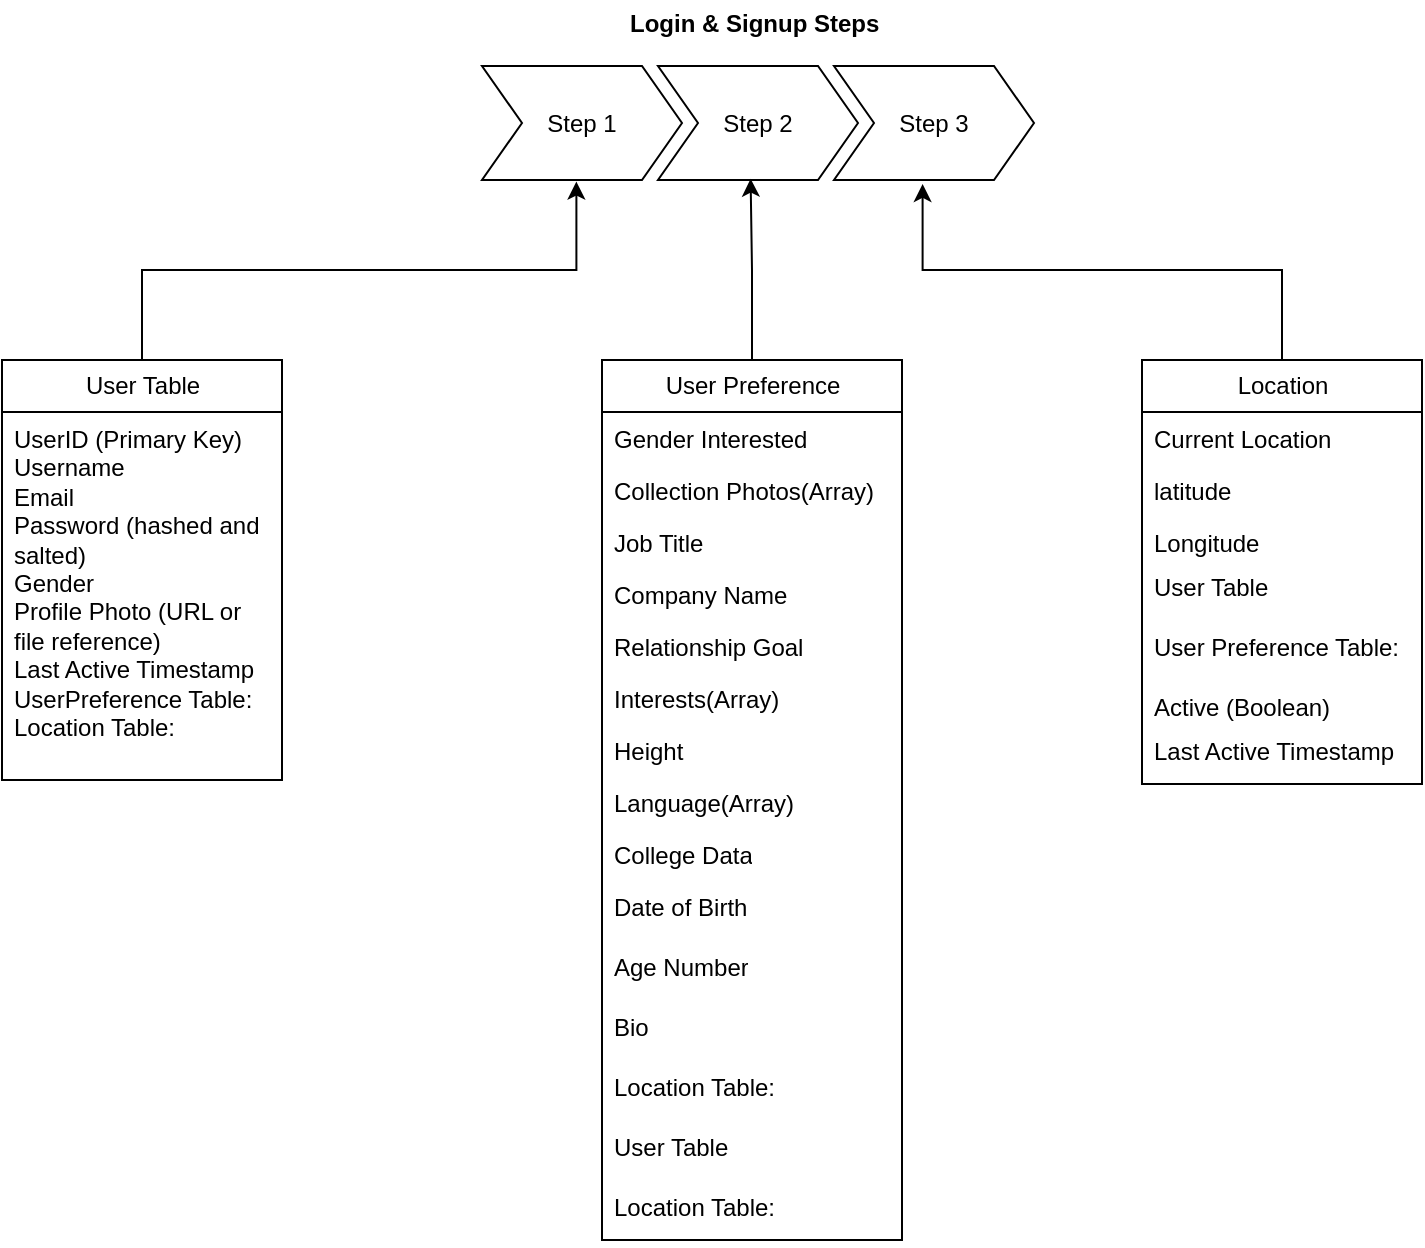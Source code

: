 <mxfile version="21.7.4" type="github">
  <diagram name="Page-1" id="BUWB1Y7fvvY1XNkyr_PL">
    <mxGraphModel dx="1400" dy="755" grid="1" gridSize="10" guides="1" tooltips="1" connect="1" arrows="1" fold="1" page="1" pageScale="1" pageWidth="850" pageHeight="1100" math="0" shadow="0">
      <root>
        <mxCell id="0" />
        <mxCell id="1" parent="0" />
        <mxCell id="acGG1Y9diFdfy8hadpNr-12" style="edgeStyle=orthogonalEdgeStyle;rounded=0;orthogonalLoop=1;jettySize=auto;html=1;exitX=0.5;exitY=0;exitDx=0;exitDy=0;entryX=0.472;entryY=1.014;entryDx=0;entryDy=0;entryPerimeter=0;" edge="1" parent="1" source="acGG1Y9diFdfy8hadpNr-3" target="acGG1Y9diFdfy8hadpNr-9">
          <mxGeometry relative="1" as="geometry" />
        </mxCell>
        <mxCell id="acGG1Y9diFdfy8hadpNr-3" value="User Table" style="swimlane;fontStyle=0;childLayout=stackLayout;horizontal=1;startSize=26;fillColor=none;horizontalStack=0;resizeParent=1;resizeParentMax=0;resizeLast=0;collapsible=1;marginBottom=0;html=1;" vertex="1" parent="1">
          <mxGeometry x="70" y="200" width="140" height="210" as="geometry" />
        </mxCell>
        <mxCell id="acGG1Y9diFdfy8hadpNr-4" value="&lt;div&gt;UserID (Primary Key)&lt;/div&gt;&lt;div&gt;Username&lt;/div&gt;&lt;div&gt;Email&lt;/div&gt;&lt;div&gt;Password (hashed and salted)&lt;/div&gt;&lt;div&gt;Gender&lt;/div&gt;&lt;div&gt;&lt;span style=&quot;background-color: initial;&quot;&gt;Profile Photo (URL or file reference)&lt;/span&gt;&lt;br&gt;&lt;/div&gt;&lt;div&gt;Last Active Timestamp&lt;/div&gt;&lt;div&gt;UserPreference Table:&lt;/div&gt;&lt;div&gt;Location Table:&lt;/div&gt;" style="text;strokeColor=none;fillColor=none;align=left;verticalAlign=top;spacingLeft=4;spacingRight=4;overflow=hidden;rotatable=0;points=[[0,0.5],[1,0.5]];portConstraint=eastwest;whiteSpace=wrap;html=1;" vertex="1" parent="acGG1Y9diFdfy8hadpNr-3">
          <mxGeometry y="26" width="140" height="184" as="geometry" />
        </mxCell>
        <mxCell id="acGG1Y9diFdfy8hadpNr-8" value="Login &amp;amp; Signup Steps&amp;nbsp;" style="swimlane;childLayout=stackLayout;horizontal=1;fillColor=none;horizontalStack=1;resizeParent=1;resizeParentMax=0;resizeLast=0;collapsible=0;strokeColor=none;stackBorder=10;stackSpacing=-12;resizable=1;align=center;points=[];whiteSpace=wrap;html=1;" vertex="1" parent="1">
          <mxGeometry x="300" y="20" width="296" height="100" as="geometry" />
        </mxCell>
        <mxCell id="acGG1Y9diFdfy8hadpNr-9" value="Step 1" style="shape=step;perimeter=stepPerimeter;fixedSize=1;points=[];whiteSpace=wrap;html=1;" vertex="1" parent="acGG1Y9diFdfy8hadpNr-8">
          <mxGeometry x="10" y="33" width="100" height="57" as="geometry" />
        </mxCell>
        <mxCell id="acGG1Y9diFdfy8hadpNr-10" value="Step 2" style="shape=step;perimeter=stepPerimeter;fixedSize=1;points=[];whiteSpace=wrap;html=1;" vertex="1" parent="acGG1Y9diFdfy8hadpNr-8">
          <mxGeometry x="98" y="33" width="100" height="57" as="geometry" />
        </mxCell>
        <mxCell id="acGG1Y9diFdfy8hadpNr-11" value="Step 3" style="shape=step;perimeter=stepPerimeter;fixedSize=1;points=[];whiteSpace=wrap;html=1;" vertex="1" parent="acGG1Y9diFdfy8hadpNr-8">
          <mxGeometry x="186" y="33" width="100" height="57" as="geometry" />
        </mxCell>
        <mxCell id="acGG1Y9diFdfy8hadpNr-28" style="edgeStyle=orthogonalEdgeStyle;rounded=0;orthogonalLoop=1;jettySize=auto;html=1;exitX=0.5;exitY=0;exitDx=0;exitDy=0;entryX=0.463;entryY=0.988;entryDx=0;entryDy=0;entryPerimeter=0;" edge="1" parent="1" source="acGG1Y9diFdfy8hadpNr-13" target="acGG1Y9diFdfy8hadpNr-10">
          <mxGeometry relative="1" as="geometry" />
        </mxCell>
        <mxCell id="acGG1Y9diFdfy8hadpNr-13" value="User Preference" style="swimlane;fontStyle=0;childLayout=stackLayout;horizontal=1;startSize=26;fillColor=none;horizontalStack=0;resizeParent=1;resizeParentMax=0;resizeLast=0;collapsible=1;marginBottom=0;html=1;" vertex="1" parent="1">
          <mxGeometry x="370" y="200" width="150" height="440" as="geometry" />
        </mxCell>
        <mxCell id="acGG1Y9diFdfy8hadpNr-14" value="Gender Interested" style="text;strokeColor=none;fillColor=none;align=left;verticalAlign=top;spacingLeft=4;spacingRight=4;overflow=hidden;rotatable=0;points=[[0,0.5],[1,0.5]];portConstraint=eastwest;whiteSpace=wrap;html=1;" vertex="1" parent="acGG1Y9diFdfy8hadpNr-13">
          <mxGeometry y="26" width="150" height="26" as="geometry" />
        </mxCell>
        <mxCell id="acGG1Y9diFdfy8hadpNr-15" value="Collection Photos(Array)" style="text;strokeColor=none;fillColor=none;align=left;verticalAlign=top;spacingLeft=4;spacingRight=4;overflow=hidden;rotatable=0;points=[[0,0.5],[1,0.5]];portConstraint=eastwest;whiteSpace=wrap;html=1;" vertex="1" parent="acGG1Y9diFdfy8hadpNr-13">
          <mxGeometry y="52" width="150" height="26" as="geometry" />
        </mxCell>
        <mxCell id="acGG1Y9diFdfy8hadpNr-17" value="Job Title" style="text;strokeColor=none;fillColor=none;align=left;verticalAlign=top;spacingLeft=4;spacingRight=4;overflow=hidden;rotatable=0;points=[[0,0.5],[1,0.5]];portConstraint=eastwest;whiteSpace=wrap;html=1;" vertex="1" parent="acGG1Y9diFdfy8hadpNr-13">
          <mxGeometry y="78" width="150" height="26" as="geometry" />
        </mxCell>
        <mxCell id="acGG1Y9diFdfy8hadpNr-18" value="Company Name" style="text;strokeColor=none;fillColor=none;align=left;verticalAlign=top;spacingLeft=4;spacingRight=4;overflow=hidden;rotatable=0;points=[[0,0.5],[1,0.5]];portConstraint=eastwest;whiteSpace=wrap;html=1;" vertex="1" parent="acGG1Y9diFdfy8hadpNr-13">
          <mxGeometry y="104" width="150" height="26" as="geometry" />
        </mxCell>
        <mxCell id="acGG1Y9diFdfy8hadpNr-19" value="Relationship Goal" style="text;strokeColor=none;fillColor=none;align=left;verticalAlign=top;spacingLeft=4;spacingRight=4;overflow=hidden;rotatable=0;points=[[0,0.5],[1,0.5]];portConstraint=eastwest;whiteSpace=wrap;html=1;" vertex="1" parent="acGG1Y9diFdfy8hadpNr-13">
          <mxGeometry y="130" width="150" height="26" as="geometry" />
        </mxCell>
        <mxCell id="acGG1Y9diFdfy8hadpNr-20" value="Interests(Array)" style="text;strokeColor=none;fillColor=none;align=left;verticalAlign=top;spacingLeft=4;spacingRight=4;overflow=hidden;rotatable=0;points=[[0,0.5],[1,0.5]];portConstraint=eastwest;whiteSpace=wrap;html=1;" vertex="1" parent="acGG1Y9diFdfy8hadpNr-13">
          <mxGeometry y="156" width="150" height="26" as="geometry" />
        </mxCell>
        <mxCell id="acGG1Y9diFdfy8hadpNr-21" value="Height" style="text;strokeColor=none;fillColor=none;align=left;verticalAlign=top;spacingLeft=4;spacingRight=4;overflow=hidden;rotatable=0;points=[[0,0.5],[1,0.5]];portConstraint=eastwest;whiteSpace=wrap;html=1;" vertex="1" parent="acGG1Y9diFdfy8hadpNr-13">
          <mxGeometry y="182" width="150" height="26" as="geometry" />
        </mxCell>
        <mxCell id="acGG1Y9diFdfy8hadpNr-22" value="Language(Array)" style="text;strokeColor=none;fillColor=none;align=left;verticalAlign=top;spacingLeft=4;spacingRight=4;overflow=hidden;rotatable=0;points=[[0,0.5],[1,0.5]];portConstraint=eastwest;whiteSpace=wrap;html=1;" vertex="1" parent="acGG1Y9diFdfy8hadpNr-13">
          <mxGeometry y="208" width="150" height="26" as="geometry" />
        </mxCell>
        <mxCell id="acGG1Y9diFdfy8hadpNr-16" value="College Data" style="text;strokeColor=none;fillColor=none;align=left;verticalAlign=top;spacingLeft=4;spacingRight=4;overflow=hidden;rotatable=0;points=[[0,0.5],[1,0.5]];portConstraint=eastwest;whiteSpace=wrap;html=1;" vertex="1" parent="acGG1Y9diFdfy8hadpNr-13">
          <mxGeometry y="234" width="150" height="26" as="geometry" />
        </mxCell>
        <mxCell id="acGG1Y9diFdfy8hadpNr-35" value="Date of Birth" style="text;strokeColor=none;fillColor=none;align=left;verticalAlign=top;spacingLeft=4;spacingRight=4;overflow=hidden;rotatable=0;points=[[0,0.5],[1,0.5]];portConstraint=eastwest;whiteSpace=wrap;html=1;" vertex="1" parent="acGG1Y9diFdfy8hadpNr-13">
          <mxGeometry y="260" width="150" height="30" as="geometry" />
        </mxCell>
        <mxCell id="acGG1Y9diFdfy8hadpNr-40" value="Age Number" style="text;strokeColor=none;fillColor=none;align=left;verticalAlign=top;spacingLeft=4;spacingRight=4;overflow=hidden;rotatable=0;points=[[0,0.5],[1,0.5]];portConstraint=eastwest;whiteSpace=wrap;html=1;" vertex="1" parent="acGG1Y9diFdfy8hadpNr-13">
          <mxGeometry y="290" width="150" height="30" as="geometry" />
        </mxCell>
        <mxCell id="acGG1Y9diFdfy8hadpNr-39" value="Bio" style="text;strokeColor=none;fillColor=none;align=left;verticalAlign=top;spacingLeft=4;spacingRight=4;overflow=hidden;rotatable=0;points=[[0,0.5],[1,0.5]];portConstraint=eastwest;whiteSpace=wrap;html=1;" vertex="1" parent="acGG1Y9diFdfy8hadpNr-13">
          <mxGeometry y="320" width="150" height="30" as="geometry" />
        </mxCell>
        <mxCell id="acGG1Y9diFdfy8hadpNr-41" value="Location Table:" style="text;strokeColor=none;fillColor=none;align=left;verticalAlign=top;spacingLeft=4;spacingRight=4;overflow=hidden;rotatable=0;points=[[0,0.5],[1,0.5]];portConstraint=eastwest;whiteSpace=wrap;html=1;" vertex="1" parent="acGG1Y9diFdfy8hadpNr-13">
          <mxGeometry y="350" width="150" height="30" as="geometry" />
        </mxCell>
        <mxCell id="acGG1Y9diFdfy8hadpNr-42" value="User Table" style="text;strokeColor=none;fillColor=none;align=left;verticalAlign=top;spacingLeft=4;spacingRight=4;overflow=hidden;rotatable=0;points=[[0,0.5],[1,0.5]];portConstraint=eastwest;whiteSpace=wrap;html=1;" vertex="1" parent="acGG1Y9diFdfy8hadpNr-13">
          <mxGeometry y="380" width="150" height="30" as="geometry" />
        </mxCell>
        <mxCell id="acGG1Y9diFdfy8hadpNr-43" value="Location Table:" style="text;strokeColor=none;fillColor=none;align=left;verticalAlign=top;spacingLeft=4;spacingRight=4;overflow=hidden;rotatable=0;points=[[0,0.5],[1,0.5]];portConstraint=eastwest;whiteSpace=wrap;html=1;" vertex="1" parent="acGG1Y9diFdfy8hadpNr-13">
          <mxGeometry y="410" width="150" height="30" as="geometry" />
        </mxCell>
        <mxCell id="acGG1Y9diFdfy8hadpNr-33" style="edgeStyle=orthogonalEdgeStyle;rounded=0;orthogonalLoop=1;jettySize=auto;html=1;exitX=0.5;exitY=0;exitDx=0;exitDy=0;entryX=0.443;entryY=1.035;entryDx=0;entryDy=0;entryPerimeter=0;" edge="1" parent="1" source="acGG1Y9diFdfy8hadpNr-29" target="acGG1Y9diFdfy8hadpNr-11">
          <mxGeometry relative="1" as="geometry" />
        </mxCell>
        <mxCell id="acGG1Y9diFdfy8hadpNr-29" value="Location" style="swimlane;fontStyle=0;childLayout=stackLayout;horizontal=1;startSize=26;fillColor=none;horizontalStack=0;resizeParent=1;resizeParentMax=0;resizeLast=0;collapsible=1;marginBottom=0;html=1;" vertex="1" parent="1">
          <mxGeometry x="640" y="200" width="140" height="212" as="geometry" />
        </mxCell>
        <mxCell id="acGG1Y9diFdfy8hadpNr-30" value="Current Location" style="text;strokeColor=none;fillColor=none;align=left;verticalAlign=top;spacingLeft=4;spacingRight=4;overflow=hidden;rotatable=0;points=[[0,0.5],[1,0.5]];portConstraint=eastwest;whiteSpace=wrap;html=1;" vertex="1" parent="acGG1Y9diFdfy8hadpNr-29">
          <mxGeometry y="26" width="140" height="26" as="geometry" />
        </mxCell>
        <mxCell id="acGG1Y9diFdfy8hadpNr-31" value="latitude&amp;nbsp;" style="text;strokeColor=none;fillColor=none;align=left;verticalAlign=top;spacingLeft=4;spacingRight=4;overflow=hidden;rotatable=0;points=[[0,0.5],[1,0.5]];portConstraint=eastwest;whiteSpace=wrap;html=1;" vertex="1" parent="acGG1Y9diFdfy8hadpNr-29">
          <mxGeometry y="52" width="140" height="26" as="geometry" />
        </mxCell>
        <mxCell id="acGG1Y9diFdfy8hadpNr-32" value="Longitude" style="text;strokeColor=none;fillColor=none;align=left;verticalAlign=top;spacingLeft=4;spacingRight=4;overflow=hidden;rotatable=0;points=[[0,0.5],[1,0.5]];portConstraint=eastwest;whiteSpace=wrap;html=1;" vertex="1" parent="acGG1Y9diFdfy8hadpNr-29">
          <mxGeometry y="78" width="140" height="22" as="geometry" />
        </mxCell>
        <mxCell id="acGG1Y9diFdfy8hadpNr-34" value="User Table" style="text;strokeColor=none;fillColor=none;align=left;verticalAlign=top;spacingLeft=4;spacingRight=4;overflow=hidden;rotatable=0;points=[[0,0.5],[1,0.5]];portConstraint=eastwest;whiteSpace=wrap;html=1;" vertex="1" parent="acGG1Y9diFdfy8hadpNr-29">
          <mxGeometry y="100" width="140" height="30" as="geometry" />
        </mxCell>
        <mxCell id="acGG1Y9diFdfy8hadpNr-44" value="User Preference Table:" style="text;strokeColor=none;fillColor=none;align=left;verticalAlign=top;spacingLeft=4;spacingRight=4;overflow=hidden;rotatable=0;points=[[0,0.5],[1,0.5]];portConstraint=eastwest;whiteSpace=wrap;html=1;" vertex="1" parent="acGG1Y9diFdfy8hadpNr-29">
          <mxGeometry y="130" width="140" height="30" as="geometry" />
        </mxCell>
        <mxCell id="acGG1Y9diFdfy8hadpNr-36" value="Active (Boolean)" style="text;strokeColor=none;fillColor=none;align=left;verticalAlign=top;spacingLeft=4;spacingRight=4;overflow=hidden;rotatable=0;points=[[0,0.5],[1,0.5]];portConstraint=eastwest;whiteSpace=wrap;html=1;" vertex="1" parent="acGG1Y9diFdfy8hadpNr-29">
          <mxGeometry y="160" width="140" height="22" as="geometry" />
        </mxCell>
        <mxCell id="acGG1Y9diFdfy8hadpNr-45" value="Last Active Timestamp" style="text;strokeColor=none;fillColor=none;align=left;verticalAlign=top;spacingLeft=4;spacingRight=4;overflow=hidden;rotatable=0;points=[[0,0.5],[1,0.5]];portConstraint=eastwest;whiteSpace=wrap;html=1;" vertex="1" parent="acGG1Y9diFdfy8hadpNr-29">
          <mxGeometry y="182" width="140" height="30" as="geometry" />
        </mxCell>
      </root>
    </mxGraphModel>
  </diagram>
</mxfile>
